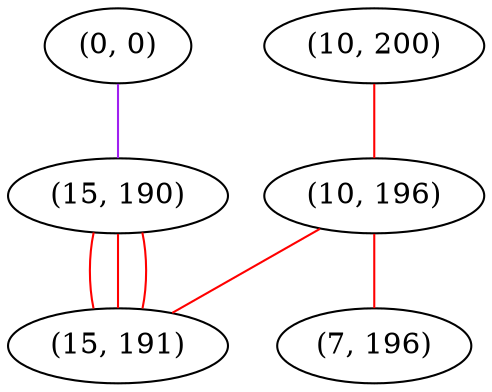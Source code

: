 graph "" {
"(10, 200)";
"(0, 0)";
"(10, 196)";
"(15, 190)";
"(15, 191)";
"(7, 196)";
"(10, 200)" -- "(10, 196)"  [color=red, key=0, weight=1];
"(0, 0)" -- "(15, 190)"  [color=purple, key=0, weight=4];
"(10, 196)" -- "(7, 196)"  [color=red, key=0, weight=1];
"(10, 196)" -- "(15, 191)"  [color=red, key=0, weight=1];
"(15, 190)" -- "(15, 191)"  [color=red, key=0, weight=1];
"(15, 190)" -- "(15, 191)"  [color=red, key=1, weight=1];
"(15, 190)" -- "(15, 191)"  [color=red, key=2, weight=1];
}
